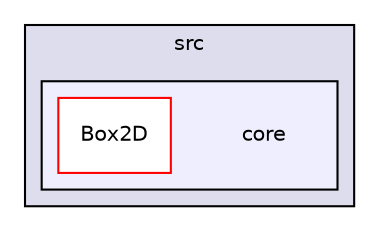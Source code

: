 digraph "src/core" {
  compound=true
  node [ fontsize="10", fontname="Helvetica"];
  edge [ labelfontsize="10", labelfontname="Helvetica"];
  subgraph clusterdir_68267d1309a1af8e8297ef4c3efbcdba {
    graph [ bgcolor="#ddddee", pencolor="black", label="src" fontname="Helvetica", fontsize="10", URL="dir_68267d1309a1af8e8297ef4c3efbcdba.html"]
  subgraph clusterdir_aebb8dcc11953d78e620bbef0b9e2183 {
    graph [ bgcolor="#eeeeff", pencolor="black", label="" URL="dir_aebb8dcc11953d78e620bbef0b9e2183.html"];
    dir_aebb8dcc11953d78e620bbef0b9e2183 [shape=plaintext label="core"];
    dir_c4f1bfea86729b1be0dbbecdbd0d8303 [shape=box label="Box2D" color="red" fillcolor="white" style="filled" URL="dir_c4f1bfea86729b1be0dbbecdbd0d8303.html"];
  }
  }
}
